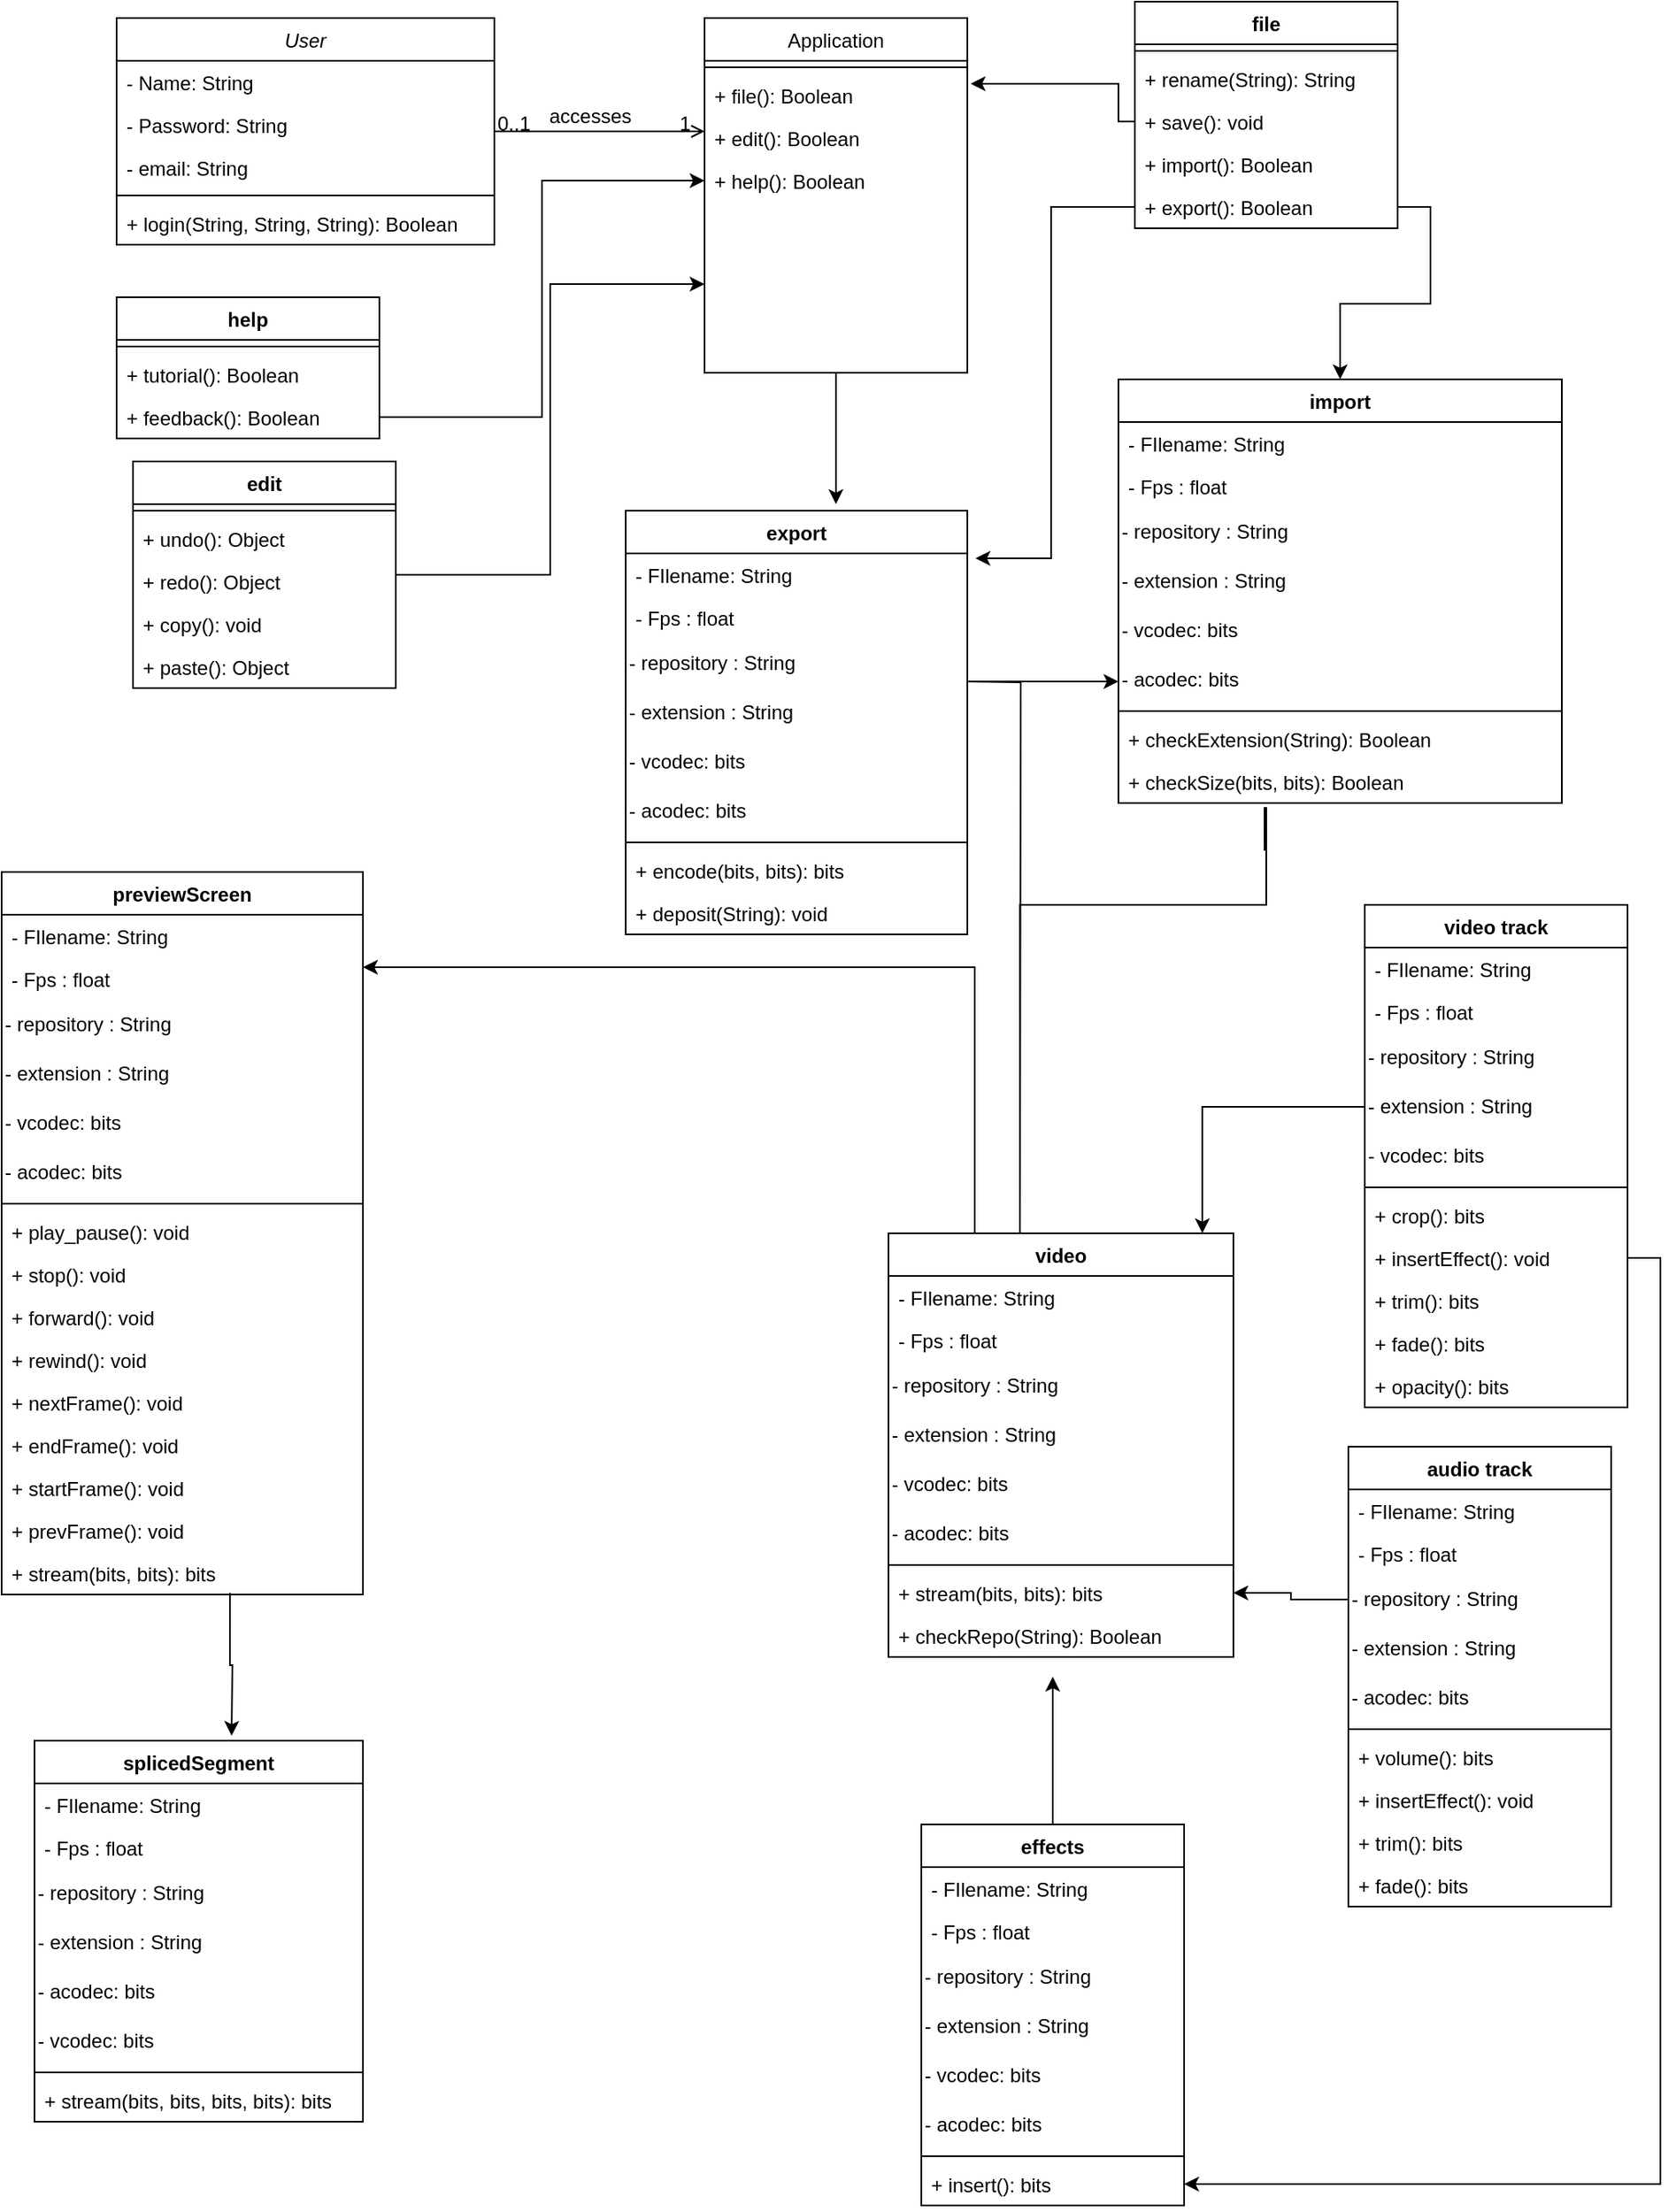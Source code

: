 <mxfile version="20.6.0" type="device"><diagram id="C5RBs43oDa-KdzZeNtuy" name="Page-1"><mxGraphModel dx="1622" dy="756" grid="1" gridSize="10" guides="1" tooltips="1" connect="1" arrows="1" fold="1" page="1" pageScale="1" pageWidth="827" pageHeight="1169" math="0" shadow="0"><root><mxCell id="WIyWlLk6GJQsqaUBKTNV-0"/><mxCell id="WIyWlLk6GJQsqaUBKTNV-1" parent="WIyWlLk6GJQsqaUBKTNV-0"/><mxCell id="zkfFHV4jXpPFQw0GAbJ--0" value="User" style="swimlane;fontStyle=2;align=center;verticalAlign=top;childLayout=stackLayout;horizontal=1;startSize=26;horizontalStack=0;resizeParent=1;resizeLast=0;collapsible=1;marginBottom=0;rounded=0;shadow=0;strokeWidth=1;" parent="WIyWlLk6GJQsqaUBKTNV-1" vertex="1"><mxGeometry x="150" y="120" width="230" height="138" as="geometry"><mxRectangle x="230" y="140" width="160" height="26" as="alternateBounds"/></mxGeometry></mxCell><mxCell id="zkfFHV4jXpPFQw0GAbJ--1" value="- Name: String" style="text;align=left;verticalAlign=top;spacingLeft=4;spacingRight=4;overflow=hidden;rotatable=0;points=[[0,0.5],[1,0.5]];portConstraint=eastwest;" parent="zkfFHV4jXpPFQw0GAbJ--0" vertex="1"><mxGeometry y="26" width="230" height="26" as="geometry"/></mxCell><mxCell id="zkfFHV4jXpPFQw0GAbJ--2" value="- Password: String" style="text;align=left;verticalAlign=top;spacingLeft=4;spacingRight=4;overflow=hidden;rotatable=0;points=[[0,0.5],[1,0.5]];portConstraint=eastwest;rounded=0;shadow=0;html=0;" parent="zkfFHV4jXpPFQw0GAbJ--0" vertex="1"><mxGeometry y="52" width="230" height="26" as="geometry"/></mxCell><mxCell id="zkfFHV4jXpPFQw0GAbJ--3" value="- email: String" style="text;align=left;verticalAlign=top;spacingLeft=4;spacingRight=4;overflow=hidden;rotatable=0;points=[[0,0.5],[1,0.5]];portConstraint=eastwest;rounded=0;shadow=0;html=0;" parent="zkfFHV4jXpPFQw0GAbJ--0" vertex="1"><mxGeometry y="78" width="230" height="26" as="geometry"/></mxCell><mxCell id="zkfFHV4jXpPFQw0GAbJ--4" value="" style="line;html=1;strokeWidth=1;align=left;verticalAlign=middle;spacingTop=-1;spacingLeft=3;spacingRight=3;rotatable=0;labelPosition=right;points=[];portConstraint=eastwest;" parent="zkfFHV4jXpPFQw0GAbJ--0" vertex="1"><mxGeometry y="104" width="230" height="8" as="geometry"/></mxCell><mxCell id="zkfFHV4jXpPFQw0GAbJ--5" value="+ login(String, String, String): Boolean" style="text;align=left;verticalAlign=top;spacingLeft=4;spacingRight=4;overflow=hidden;rotatable=0;points=[[0,0.5],[1,0.5]];portConstraint=eastwest;" parent="zkfFHV4jXpPFQw0GAbJ--0" vertex="1"><mxGeometry y="112" width="230" height="26" as="geometry"/></mxCell><mxCell id="YEKERWOVdAEoj3InYXh1-7" value="" style="edgeStyle=orthogonalEdgeStyle;rounded=0;orthogonalLoop=1;jettySize=auto;html=1;" parent="WIyWlLk6GJQsqaUBKTNV-1" source="zkfFHV4jXpPFQw0GAbJ--17" edge="1"><mxGeometry relative="1" as="geometry"><mxPoint x="588" y="416" as="targetPoint"/></mxGeometry></mxCell><mxCell id="zkfFHV4jXpPFQw0GAbJ--17" value="Application" style="swimlane;fontStyle=0;align=center;verticalAlign=top;childLayout=stackLayout;horizontal=1;startSize=26;horizontalStack=0;resizeParent=1;resizeLast=0;collapsible=1;marginBottom=0;rounded=0;shadow=0;strokeWidth=1;" parent="WIyWlLk6GJQsqaUBKTNV-1" vertex="1"><mxGeometry x="508" y="120" width="160" height="216" as="geometry"><mxRectangle x="550" y="140" width="160" height="26" as="alternateBounds"/></mxGeometry></mxCell><mxCell id="zkfFHV4jXpPFQw0GAbJ--23" value="" style="line;html=1;strokeWidth=1;align=left;verticalAlign=middle;spacingTop=-1;spacingLeft=3;spacingRight=3;rotatable=0;labelPosition=right;points=[];portConstraint=eastwest;" parent="zkfFHV4jXpPFQw0GAbJ--17" vertex="1"><mxGeometry y="26" width="160" height="8" as="geometry"/></mxCell><mxCell id="zkfFHV4jXpPFQw0GAbJ--25" value="+ file(): Boolean" style="text;align=left;verticalAlign=top;spacingLeft=4;spacingRight=4;overflow=hidden;rotatable=0;points=[[0,0.5],[1,0.5]];portConstraint=eastwest;" parent="zkfFHV4jXpPFQw0GAbJ--17" vertex="1"><mxGeometry y="34" width="160" height="26" as="geometry"/></mxCell><mxCell id="_SfMltmtEZqsHtzYILMW-130" value="+ edit(): Boolean" style="text;align=left;verticalAlign=top;spacingLeft=4;spacingRight=4;overflow=hidden;rotatable=0;points=[[0,0.5],[1,0.5]];portConstraint=eastwest;" parent="zkfFHV4jXpPFQw0GAbJ--17" vertex="1"><mxGeometry y="60" width="160" height="26" as="geometry"/></mxCell><mxCell id="_SfMltmtEZqsHtzYILMW-134" value="+ help(): Boolean" style="text;align=left;verticalAlign=top;spacingLeft=4;spacingRight=4;overflow=hidden;rotatable=0;points=[[0,0.5],[1,0.5]];portConstraint=eastwest;" parent="zkfFHV4jXpPFQw0GAbJ--17" vertex="1"><mxGeometry y="86" width="160" height="26" as="geometry"/></mxCell><mxCell id="zkfFHV4jXpPFQw0GAbJ--26" value="" style="endArrow=open;shadow=0;strokeWidth=1;rounded=0;endFill=1;edgeStyle=elbowEdgeStyle;elbow=vertical;" parent="WIyWlLk6GJQsqaUBKTNV-1" source="zkfFHV4jXpPFQw0GAbJ--0" target="zkfFHV4jXpPFQw0GAbJ--17" edge="1"><mxGeometry x="0.5" y="41" relative="1" as="geometry"><mxPoint x="380" y="192" as="sourcePoint"/><mxPoint x="540" y="192" as="targetPoint"/><mxPoint x="-40" y="32" as="offset"/></mxGeometry></mxCell><mxCell id="zkfFHV4jXpPFQw0GAbJ--27" value="0..1" style="resizable=0;align=left;verticalAlign=bottom;labelBackgroundColor=none;fontSize=12;" parent="zkfFHV4jXpPFQw0GAbJ--26" connectable="0" vertex="1"><mxGeometry x="-1" relative="1" as="geometry"><mxPoint y="4" as="offset"/></mxGeometry></mxCell><mxCell id="zkfFHV4jXpPFQw0GAbJ--28" value="1" style="resizable=0;align=right;verticalAlign=bottom;labelBackgroundColor=none;fontSize=12;" parent="zkfFHV4jXpPFQw0GAbJ--26" connectable="0" vertex="1"><mxGeometry x="1" relative="1" as="geometry"><mxPoint x="-7" y="4" as="offset"/></mxGeometry></mxCell><mxCell id="zkfFHV4jXpPFQw0GAbJ--29" value="accesses" style="text;html=1;resizable=0;points=[];;align=center;verticalAlign=middle;labelBackgroundColor=none;rounded=0;shadow=0;strokeWidth=1;fontSize=12;" parent="zkfFHV4jXpPFQw0GAbJ--26" vertex="1" connectable="0"><mxGeometry x="0.5" y="49" relative="1" as="geometry"><mxPoint x="-38" y="40" as="offset"/></mxGeometry></mxCell><mxCell id="j40MmpSrwwxNegS-CnB--15" value="" style="edgeStyle=orthogonalEdgeStyle;rounded=0;orthogonalLoop=1;jettySize=auto;html=1;" parent="WIyWlLk6GJQsqaUBKTNV-1" edge="1"><mxGeometry relative="1" as="geometry"><mxPoint x="668" y="524" as="sourcePoint"/><mxPoint x="760" y="524" as="targetPoint"/></mxGeometry></mxCell><mxCell id="j40MmpSrwwxNegS-CnB--23" value="" style="edgeStyle=orthogonalEdgeStyle;rounded=0;orthogonalLoop=1;jettySize=auto;html=1;" parent="WIyWlLk6GJQsqaUBKTNV-1" edge="1"><mxGeometry relative="1" as="geometry"><mxPoint x="668" y="524" as="sourcePoint"/><mxPoint x="700" y="870" as="targetPoint"/></mxGeometry></mxCell><mxCell id="j40MmpSrwwxNegS-CnB--25" style="edgeStyle=orthogonalEdgeStyle;rounded=0;orthogonalLoop=1;jettySize=auto;html=1;exitX=0.556;exitY=0.962;exitDx=0;exitDy=0;exitPerimeter=0;" parent="WIyWlLk6GJQsqaUBKTNV-1" edge="1"><mxGeometry relative="1" as="geometry"><mxPoint x="848.96" y="627.012" as="sourcePoint"/><mxPoint x="700" y="870" as="targetPoint"/><Array as="points"><mxPoint x="850" y="601"/><mxPoint x="850" y="660"/><mxPoint x="700" y="660"/></Array></mxGeometry></mxCell><mxCell id="j40MmpSrwwxNegS-CnB--49" value="" style="edgeStyle=orthogonalEdgeStyle;rounded=0;orthogonalLoop=1;jettySize=auto;html=1;exitX=0.632;exitY=0.962;exitDx=0;exitDy=0;exitPerimeter=0;" parent="WIyWlLk6GJQsqaUBKTNV-1" source="_SfMltmtEZqsHtzYILMW-100" edge="1"><mxGeometry relative="1" as="geometry"><mxPoint x="220" y="1086" as="sourcePoint"/><mxPoint x="220" y="1166" as="targetPoint"/></mxGeometry></mxCell><mxCell id="_SfMltmtEZqsHtzYILMW-17" value="previewScreen" style="swimlane;fontStyle=1;align=center;verticalAlign=top;childLayout=stackLayout;horizontal=1;startSize=26;horizontalStack=0;resizeParent=1;resizeParentMax=0;resizeLast=0;collapsible=1;marginBottom=0;" parent="WIyWlLk6GJQsqaUBKTNV-1" vertex="1"><mxGeometry x="80" y="640" width="220" height="440" as="geometry"/></mxCell><mxCell id="_SfMltmtEZqsHtzYILMW-31" value="- FIlename: String" style="text;strokeColor=none;fillColor=none;align=left;verticalAlign=top;spacingLeft=4;spacingRight=4;overflow=hidden;rotatable=0;points=[[0,0.5],[1,0.5]];portConstraint=eastwest;" parent="_SfMltmtEZqsHtzYILMW-17" vertex="1"><mxGeometry y="26" width="220" height="26" as="geometry"/></mxCell><mxCell id="_SfMltmtEZqsHtzYILMW-32" value="- Fps : float" style="text;align=left;verticalAlign=top;spacingLeft=4;spacingRight=4;overflow=hidden;rotatable=0;points=[[0,0.5],[1,0.5]];portConstraint=eastwest;rounded=0;shadow=0;html=0;" parent="_SfMltmtEZqsHtzYILMW-17" vertex="1"><mxGeometry y="52" width="220" height="26" as="geometry"/></mxCell><mxCell id="_SfMltmtEZqsHtzYILMW-33" value="- repository : String" style="text;html=1;align=left;verticalAlign=middle;resizable=0;points=[];autosize=1;strokeColor=none;fillColor=none;" parent="_SfMltmtEZqsHtzYILMW-17" vertex="1"><mxGeometry y="78" width="220" height="30" as="geometry"/></mxCell><mxCell id="_SfMltmtEZqsHtzYILMW-34" value="- extension : String" style="text;html=1;align=left;verticalAlign=middle;resizable=0;points=[];autosize=1;strokeColor=none;fillColor=none;" parent="_SfMltmtEZqsHtzYILMW-17" vertex="1"><mxGeometry y="108" width="220" height="30" as="geometry"/></mxCell><mxCell id="_SfMltmtEZqsHtzYILMW-35" value="&lt;div style=&quot;&quot;&gt;&lt;span style=&quot;background-color: initial;&quot;&gt;- vcodec: bits&lt;/span&gt;&lt;/div&gt;" style="text;html=1;align=left;verticalAlign=middle;resizable=0;points=[];autosize=1;strokeColor=none;fillColor=none;" parent="_SfMltmtEZqsHtzYILMW-17" vertex="1"><mxGeometry y="138" width="220" height="30" as="geometry"/></mxCell><mxCell id="_SfMltmtEZqsHtzYILMW-36" value="- acodec: bits" style="text;html=1;align=left;verticalAlign=middle;resizable=0;points=[];autosize=1;strokeColor=none;fillColor=none;" parent="_SfMltmtEZqsHtzYILMW-17" vertex="1"><mxGeometry y="168" width="220" height="30" as="geometry"/></mxCell><mxCell id="_SfMltmtEZqsHtzYILMW-19" value="" style="line;strokeWidth=1;fillColor=none;align=left;verticalAlign=middle;spacingTop=-1;spacingLeft=3;spacingRight=3;rotatable=0;labelPosition=right;points=[];portConstraint=eastwest;strokeColor=inherit;" parent="_SfMltmtEZqsHtzYILMW-17" vertex="1"><mxGeometry y="198" width="220" height="8" as="geometry"/></mxCell><mxCell id="_SfMltmtEZqsHtzYILMW-37" value="+ play_pause(): void" style="text;strokeColor=none;fillColor=none;align=left;verticalAlign=top;spacingLeft=4;spacingRight=4;overflow=hidden;rotatable=0;points=[[0,0.5],[1,0.5]];portConstraint=eastwest;" parent="_SfMltmtEZqsHtzYILMW-17" vertex="1"><mxGeometry y="206" width="220" height="26" as="geometry"/></mxCell><mxCell id="_SfMltmtEZqsHtzYILMW-38" value="+ stop(): void" style="text;strokeColor=none;fillColor=none;align=left;verticalAlign=top;spacingLeft=4;spacingRight=4;overflow=hidden;rotatable=0;points=[[0,0.5],[1,0.5]];portConstraint=eastwest;" parent="_SfMltmtEZqsHtzYILMW-17" vertex="1"><mxGeometry y="232" width="220" height="26" as="geometry"/></mxCell><mxCell id="_SfMltmtEZqsHtzYILMW-39" value="+ forward(): void" style="text;strokeColor=none;fillColor=none;align=left;verticalAlign=top;spacingLeft=4;spacingRight=4;overflow=hidden;rotatable=0;points=[[0,0.5],[1,0.5]];portConstraint=eastwest;" parent="_SfMltmtEZqsHtzYILMW-17" vertex="1"><mxGeometry y="258" width="220" height="26" as="geometry"/></mxCell><mxCell id="_SfMltmtEZqsHtzYILMW-40" value="+ rewind(): void" style="text;strokeColor=none;fillColor=none;align=left;verticalAlign=top;spacingLeft=4;spacingRight=4;overflow=hidden;rotatable=0;points=[[0,0.5],[1,0.5]];portConstraint=eastwest;" parent="_SfMltmtEZqsHtzYILMW-17" vertex="1"><mxGeometry y="284" width="220" height="26" as="geometry"/></mxCell><mxCell id="_SfMltmtEZqsHtzYILMW-55" value="+ nextFrame(): void" style="text;strokeColor=none;fillColor=none;align=left;verticalAlign=top;spacingLeft=4;spacingRight=4;overflow=hidden;rotatable=0;points=[[0,0.5],[1,0.5]];portConstraint=eastwest;" parent="_SfMltmtEZqsHtzYILMW-17" vertex="1"><mxGeometry y="310" width="220" height="26" as="geometry"/></mxCell><mxCell id="_SfMltmtEZqsHtzYILMW-58" value="+ endFrame(): void" style="text;strokeColor=none;fillColor=none;align=left;verticalAlign=top;spacingLeft=4;spacingRight=4;overflow=hidden;rotatable=0;points=[[0,0.5],[1,0.5]];portConstraint=eastwest;" parent="_SfMltmtEZqsHtzYILMW-17" vertex="1"><mxGeometry y="336" width="220" height="26" as="geometry"/></mxCell><mxCell id="_SfMltmtEZqsHtzYILMW-57" value="+ startFrame(): void" style="text;strokeColor=none;fillColor=none;align=left;verticalAlign=top;spacingLeft=4;spacingRight=4;overflow=hidden;rotatable=0;points=[[0,0.5],[1,0.5]];portConstraint=eastwest;" parent="_SfMltmtEZqsHtzYILMW-17" vertex="1"><mxGeometry y="362" width="220" height="26" as="geometry"/></mxCell><mxCell id="_SfMltmtEZqsHtzYILMW-56" value="+ prevFrame(): void" style="text;strokeColor=none;fillColor=none;align=left;verticalAlign=top;spacingLeft=4;spacingRight=4;overflow=hidden;rotatable=0;points=[[0,0.5],[1,0.5]];portConstraint=eastwest;" parent="_SfMltmtEZqsHtzYILMW-17" vertex="1"><mxGeometry y="388" width="220" height="26" as="geometry"/></mxCell><mxCell id="_SfMltmtEZqsHtzYILMW-100" value="+ stream(bits, bits): bits" style="text;strokeColor=none;fillColor=none;align=left;verticalAlign=top;spacingLeft=4;spacingRight=4;overflow=hidden;rotatable=0;points=[[0,0.5],[1,0.5]];portConstraint=eastwest;" parent="_SfMltmtEZqsHtzYILMW-17" vertex="1"><mxGeometry y="414" width="220" height="26" as="geometry"/></mxCell><mxCell id="_SfMltmtEZqsHtzYILMW-108" style="edgeStyle=orthogonalEdgeStyle;rounded=0;orthogonalLoop=1;jettySize=auto;html=1;exitX=0.25;exitY=0;exitDx=0;exitDy=0;entryX=1;entryY=0.231;entryDx=0;entryDy=0;entryPerimeter=0;" parent="WIyWlLk6GJQsqaUBKTNV-1" source="_SfMltmtEZqsHtzYILMW-47" target="_SfMltmtEZqsHtzYILMW-32" edge="1"><mxGeometry relative="1" as="geometry"/></mxCell><mxCell id="_SfMltmtEZqsHtzYILMW-47" value="video" style="swimlane;fontStyle=1;align=center;verticalAlign=top;childLayout=stackLayout;horizontal=1;startSize=26;horizontalStack=0;resizeParent=1;resizeParentMax=0;resizeLast=0;collapsible=1;marginBottom=0;" parent="WIyWlLk6GJQsqaUBKTNV-1" vertex="1"><mxGeometry x="620" y="860" width="210" height="258" as="geometry"/></mxCell><mxCell id="_SfMltmtEZqsHtzYILMW-41" value="- FIlename: String" style="text;strokeColor=none;fillColor=none;align=left;verticalAlign=top;spacingLeft=4;spacingRight=4;overflow=hidden;rotatable=0;points=[[0,0.5],[1,0.5]];portConstraint=eastwest;" parent="_SfMltmtEZqsHtzYILMW-47" vertex="1"><mxGeometry y="26" width="210" height="26" as="geometry"/></mxCell><mxCell id="_SfMltmtEZqsHtzYILMW-42" value="- Fps : float" style="text;align=left;verticalAlign=top;spacingLeft=4;spacingRight=4;overflow=hidden;rotatable=0;points=[[0,0.5],[1,0.5]];portConstraint=eastwest;rounded=0;shadow=0;html=0;" parent="_SfMltmtEZqsHtzYILMW-47" vertex="1"><mxGeometry y="52" width="210" height="26" as="geometry"/></mxCell><mxCell id="_SfMltmtEZqsHtzYILMW-43" value="- repository : String" style="text;html=1;align=left;verticalAlign=middle;resizable=0;points=[];autosize=1;strokeColor=none;fillColor=none;" parent="_SfMltmtEZqsHtzYILMW-47" vertex="1"><mxGeometry y="78" width="210" height="30" as="geometry"/></mxCell><mxCell id="_SfMltmtEZqsHtzYILMW-44" value="- extension : String" style="text;html=1;align=left;verticalAlign=middle;resizable=0;points=[];autosize=1;strokeColor=none;fillColor=none;" parent="_SfMltmtEZqsHtzYILMW-47" vertex="1"><mxGeometry y="108" width="210" height="30" as="geometry"/></mxCell><mxCell id="_SfMltmtEZqsHtzYILMW-45" value="&lt;div style=&quot;&quot;&gt;&lt;span style=&quot;background-color: initial;&quot;&gt;- vcodec: bits&lt;/span&gt;&lt;/div&gt;" style="text;html=1;align=left;verticalAlign=middle;resizable=0;points=[];autosize=1;strokeColor=none;fillColor=none;" parent="_SfMltmtEZqsHtzYILMW-47" vertex="1"><mxGeometry y="138" width="210" height="30" as="geometry"/></mxCell><mxCell id="_SfMltmtEZqsHtzYILMW-46" value="- acodec: bits" style="text;html=1;align=left;verticalAlign=middle;resizable=0;points=[];autosize=1;strokeColor=none;fillColor=none;" parent="_SfMltmtEZqsHtzYILMW-47" vertex="1"><mxGeometry y="168" width="210" height="30" as="geometry"/></mxCell><mxCell id="_SfMltmtEZqsHtzYILMW-49" value="" style="line;strokeWidth=1;fillColor=none;align=left;verticalAlign=middle;spacingTop=-1;spacingLeft=3;spacingRight=3;rotatable=0;labelPosition=right;points=[];portConstraint=eastwest;strokeColor=inherit;" parent="_SfMltmtEZqsHtzYILMW-47" vertex="1"><mxGeometry y="198" width="210" height="8" as="geometry"/></mxCell><mxCell id="_SfMltmtEZqsHtzYILMW-50" value="+ stream(bits, bits): bits" style="text;strokeColor=none;fillColor=none;align=left;verticalAlign=top;spacingLeft=4;spacingRight=4;overflow=hidden;rotatable=0;points=[[0,0.5],[1,0.5]];portConstraint=eastwest;" parent="_SfMltmtEZqsHtzYILMW-47" vertex="1"><mxGeometry y="206" width="210" height="26" as="geometry"/></mxCell><mxCell id="_SfMltmtEZqsHtzYILMW-110" value="+ checkRepo(String): Boolean" style="text;strokeColor=none;fillColor=none;align=left;verticalAlign=top;spacingLeft=4;spacingRight=4;overflow=hidden;rotatable=0;points=[[0,0.5],[1,0.5]];portConstraint=eastwest;" parent="_SfMltmtEZqsHtzYILMW-47" vertex="1"><mxGeometry y="232" width="210" height="26" as="geometry"/></mxCell><mxCell id="_SfMltmtEZqsHtzYILMW-65" value="effects" style="swimlane;fontStyle=1;align=center;verticalAlign=top;childLayout=stackLayout;horizontal=1;startSize=26;horizontalStack=0;resizeParent=1;resizeParentMax=0;resizeLast=0;collapsible=1;marginBottom=0;" parent="WIyWlLk6GJQsqaUBKTNV-1" vertex="1"><mxGeometry x="640" y="1220" width="160" height="232" as="geometry"/></mxCell><mxCell id="_SfMltmtEZqsHtzYILMW-59" value="- FIlename: String" style="text;strokeColor=none;fillColor=none;align=left;verticalAlign=top;spacingLeft=4;spacingRight=4;overflow=hidden;rotatable=0;points=[[0,0.5],[1,0.5]];portConstraint=eastwest;" parent="_SfMltmtEZqsHtzYILMW-65" vertex="1"><mxGeometry y="26" width="160" height="26" as="geometry"/></mxCell><mxCell id="_SfMltmtEZqsHtzYILMW-60" value="- Fps : float" style="text;align=left;verticalAlign=top;spacingLeft=4;spacingRight=4;overflow=hidden;rotatable=0;points=[[0,0.5],[1,0.5]];portConstraint=eastwest;rounded=0;shadow=0;html=0;" parent="_SfMltmtEZqsHtzYILMW-65" vertex="1"><mxGeometry y="52" width="160" height="26" as="geometry"/></mxCell><mxCell id="_SfMltmtEZqsHtzYILMW-61" value="- repository : String" style="text;html=1;align=left;verticalAlign=middle;resizable=0;points=[];autosize=1;strokeColor=none;fillColor=none;" parent="_SfMltmtEZqsHtzYILMW-65" vertex="1"><mxGeometry y="78" width="160" height="30" as="geometry"/></mxCell><mxCell id="_SfMltmtEZqsHtzYILMW-62" value="- extension : String" style="text;html=1;align=left;verticalAlign=middle;resizable=0;points=[];autosize=1;strokeColor=none;fillColor=none;" parent="_SfMltmtEZqsHtzYILMW-65" vertex="1"><mxGeometry y="108" width="160" height="30" as="geometry"/></mxCell><mxCell id="_SfMltmtEZqsHtzYILMW-63" value="&lt;div style=&quot;&quot;&gt;&lt;span style=&quot;background-color: initial;&quot;&gt;- vcodec: bits&lt;/span&gt;&lt;/div&gt;" style="text;html=1;align=left;verticalAlign=middle;resizable=0;points=[];autosize=1;strokeColor=none;fillColor=none;" parent="_SfMltmtEZqsHtzYILMW-65" vertex="1"><mxGeometry y="138" width="160" height="30" as="geometry"/></mxCell><mxCell id="_SfMltmtEZqsHtzYILMW-64" value="- acodec: bits" style="text;html=1;align=left;verticalAlign=middle;resizable=0;points=[];autosize=1;strokeColor=none;fillColor=none;" parent="_SfMltmtEZqsHtzYILMW-65" vertex="1"><mxGeometry y="168" width="160" height="30" as="geometry"/></mxCell><mxCell id="_SfMltmtEZqsHtzYILMW-67" value="" style="line;strokeWidth=1;fillColor=none;align=left;verticalAlign=middle;spacingTop=-1;spacingLeft=3;spacingRight=3;rotatable=0;labelPosition=right;points=[];portConstraint=eastwest;strokeColor=inherit;" parent="_SfMltmtEZqsHtzYILMW-65" vertex="1"><mxGeometry y="198" width="160" height="8" as="geometry"/></mxCell><mxCell id="_SfMltmtEZqsHtzYILMW-68" value="+ insert(): bits" style="text;strokeColor=none;fillColor=none;align=left;verticalAlign=top;spacingLeft=4;spacingRight=4;overflow=hidden;rotatable=0;points=[[0,0.5],[1,0.5]];portConstraint=eastwest;" parent="_SfMltmtEZqsHtzYILMW-65" vertex="1"><mxGeometry y="206" width="160" height="26" as="geometry"/></mxCell><mxCell id="_SfMltmtEZqsHtzYILMW-75" value="splicedSegment" style="swimlane;fontStyle=1;align=center;verticalAlign=top;childLayout=stackLayout;horizontal=1;startSize=26;horizontalStack=0;resizeParent=1;resizeParentMax=0;resizeLast=0;collapsible=1;marginBottom=0;" parent="WIyWlLk6GJQsqaUBKTNV-1" vertex="1"><mxGeometry x="100" y="1169" width="200" height="232" as="geometry"/></mxCell><mxCell id="_SfMltmtEZqsHtzYILMW-69" value="- FIlename: String" style="text;strokeColor=none;fillColor=none;align=left;verticalAlign=top;spacingLeft=4;spacingRight=4;overflow=hidden;rotatable=0;points=[[0,0.5],[1,0.5]];portConstraint=eastwest;" parent="_SfMltmtEZqsHtzYILMW-75" vertex="1"><mxGeometry y="26" width="200" height="26" as="geometry"/></mxCell><mxCell id="_SfMltmtEZqsHtzYILMW-70" value="- Fps : float" style="text;align=left;verticalAlign=top;spacingLeft=4;spacingRight=4;overflow=hidden;rotatable=0;points=[[0,0.5],[1,0.5]];portConstraint=eastwest;rounded=0;shadow=0;html=0;" parent="_SfMltmtEZqsHtzYILMW-75" vertex="1"><mxGeometry y="52" width="200" height="26" as="geometry"/></mxCell><mxCell id="_SfMltmtEZqsHtzYILMW-71" value="- repository : String" style="text;html=1;align=left;verticalAlign=middle;resizable=0;points=[];autosize=1;strokeColor=none;fillColor=none;" parent="_SfMltmtEZqsHtzYILMW-75" vertex="1"><mxGeometry y="78" width="200" height="30" as="geometry"/></mxCell><mxCell id="_SfMltmtEZqsHtzYILMW-72" value="- extension : String" style="text;html=1;align=left;verticalAlign=middle;resizable=0;points=[];autosize=1;strokeColor=none;fillColor=none;" parent="_SfMltmtEZqsHtzYILMW-75" vertex="1"><mxGeometry y="108" width="200" height="30" as="geometry"/></mxCell><mxCell id="_SfMltmtEZqsHtzYILMW-74" value="- acodec: bits" style="text;html=1;align=left;verticalAlign=middle;resizable=0;points=[];autosize=1;strokeColor=none;fillColor=none;" parent="_SfMltmtEZqsHtzYILMW-75" vertex="1"><mxGeometry y="138" width="200" height="30" as="geometry"/></mxCell><mxCell id="_SfMltmtEZqsHtzYILMW-73" value="&lt;div style=&quot;&quot;&gt;&lt;span style=&quot;background-color: initial;&quot;&gt;- vcodec: bits&lt;/span&gt;&lt;/div&gt;" style="text;html=1;align=left;verticalAlign=middle;resizable=0;points=[];autosize=1;strokeColor=none;fillColor=none;" parent="_SfMltmtEZqsHtzYILMW-75" vertex="1"><mxGeometry y="168" width="200" height="30" as="geometry"/></mxCell><mxCell id="_SfMltmtEZqsHtzYILMW-77" value="" style="line;strokeWidth=1;fillColor=none;align=left;verticalAlign=middle;spacingTop=-1;spacingLeft=3;spacingRight=3;rotatable=0;labelPosition=right;points=[];portConstraint=eastwest;strokeColor=inherit;" parent="_SfMltmtEZqsHtzYILMW-75" vertex="1"><mxGeometry y="198" width="200" height="8" as="geometry"/></mxCell><mxCell id="_SfMltmtEZqsHtzYILMW-112" value="+ stream(bits, bits, bits, bits): bits" style="text;strokeColor=none;fillColor=none;align=left;verticalAlign=top;spacingLeft=4;spacingRight=4;overflow=hidden;rotatable=0;points=[[0,0.5],[1,0.5]];portConstraint=eastwest;" parent="_SfMltmtEZqsHtzYILMW-75" vertex="1"><mxGeometry y="206" width="200" height="26" as="geometry"/></mxCell><mxCell id="_SfMltmtEZqsHtzYILMW-85" value="import" style="swimlane;fontStyle=1;align=center;verticalAlign=top;childLayout=stackLayout;horizontal=1;startSize=26;horizontalStack=0;resizeParent=1;resizeParentMax=0;resizeLast=0;collapsible=1;marginBottom=0;" parent="WIyWlLk6GJQsqaUBKTNV-1" vertex="1"><mxGeometry x="760" y="340" width="270" height="258" as="geometry"/></mxCell><mxCell id="_SfMltmtEZqsHtzYILMW-79" value="- FIlename: String" style="text;strokeColor=none;fillColor=none;align=left;verticalAlign=top;spacingLeft=4;spacingRight=4;overflow=hidden;rotatable=0;points=[[0,0.5],[1,0.5]];portConstraint=eastwest;" parent="_SfMltmtEZqsHtzYILMW-85" vertex="1"><mxGeometry y="26" width="270" height="26" as="geometry"/></mxCell><mxCell id="_SfMltmtEZqsHtzYILMW-80" value="- Fps : float" style="text;align=left;verticalAlign=top;spacingLeft=4;spacingRight=4;overflow=hidden;rotatable=0;points=[[0,0.5],[1,0.5]];portConstraint=eastwest;rounded=0;shadow=0;html=0;" parent="_SfMltmtEZqsHtzYILMW-85" vertex="1"><mxGeometry y="52" width="270" height="26" as="geometry"/></mxCell><mxCell id="_SfMltmtEZqsHtzYILMW-81" value="- repository : String" style="text;html=1;align=left;verticalAlign=middle;resizable=0;points=[];autosize=1;strokeColor=none;fillColor=none;" parent="_SfMltmtEZqsHtzYILMW-85" vertex="1"><mxGeometry y="78" width="270" height="30" as="geometry"/></mxCell><mxCell id="_SfMltmtEZqsHtzYILMW-82" value="- extension : String" style="text;html=1;align=left;verticalAlign=middle;resizable=0;points=[];autosize=1;strokeColor=none;fillColor=none;" parent="_SfMltmtEZqsHtzYILMW-85" vertex="1"><mxGeometry y="108" width="270" height="30" as="geometry"/></mxCell><mxCell id="_SfMltmtEZqsHtzYILMW-83" value="&lt;div style=&quot;&quot;&gt;&lt;span style=&quot;background-color: initial;&quot;&gt;- vcodec: bits&lt;/span&gt;&lt;/div&gt;" style="text;html=1;align=left;verticalAlign=middle;resizable=0;points=[];autosize=1;strokeColor=none;fillColor=none;" parent="_SfMltmtEZqsHtzYILMW-85" vertex="1"><mxGeometry y="138" width="270" height="30" as="geometry"/></mxCell><mxCell id="_SfMltmtEZqsHtzYILMW-84" value="- acodec: bits" style="text;html=1;align=left;verticalAlign=middle;resizable=0;points=[];autosize=1;strokeColor=none;fillColor=none;" parent="_SfMltmtEZqsHtzYILMW-85" vertex="1"><mxGeometry y="168" width="270" height="30" as="geometry"/></mxCell><mxCell id="_SfMltmtEZqsHtzYILMW-87" value="" style="line;strokeWidth=1;fillColor=none;align=left;verticalAlign=middle;spacingTop=-1;spacingLeft=3;spacingRight=3;rotatable=0;labelPosition=right;points=[];portConstraint=eastwest;strokeColor=inherit;" parent="_SfMltmtEZqsHtzYILMW-85" vertex="1"><mxGeometry y="198" width="270" height="8" as="geometry"/></mxCell><mxCell id="_SfMltmtEZqsHtzYILMW-104" value="+ checkExtension(String): Boolean" style="text;strokeColor=none;fillColor=none;align=left;verticalAlign=top;spacingLeft=4;spacingRight=4;overflow=hidden;rotatable=0;points=[[0,0.5],[1,0.5]];portConstraint=eastwest;" parent="_SfMltmtEZqsHtzYILMW-85" vertex="1"><mxGeometry y="206" width="270" height="26" as="geometry"/></mxCell><mxCell id="_SfMltmtEZqsHtzYILMW-105" value="+ checkSize(bits, bits): Boolean" style="text;strokeColor=none;fillColor=none;align=left;verticalAlign=top;spacingLeft=4;spacingRight=4;overflow=hidden;rotatable=0;points=[[0,0.5],[1,0.5]];portConstraint=eastwest;" parent="_SfMltmtEZqsHtzYILMW-85" vertex="1"><mxGeometry y="232" width="270" height="26" as="geometry"/></mxCell><mxCell id="_SfMltmtEZqsHtzYILMW-90" value="export" style="swimlane;fontStyle=1;align=center;verticalAlign=top;childLayout=stackLayout;horizontal=1;startSize=26;horizontalStack=0;resizeParent=1;resizeParentMax=0;resizeLast=0;collapsible=1;marginBottom=0;" parent="WIyWlLk6GJQsqaUBKTNV-1" vertex="1"><mxGeometry x="460" y="420" width="208" height="258" as="geometry"/></mxCell><mxCell id="_SfMltmtEZqsHtzYILMW-91" value="- FIlename: String" style="text;strokeColor=none;fillColor=none;align=left;verticalAlign=top;spacingLeft=4;spacingRight=4;overflow=hidden;rotatable=0;points=[[0,0.5],[1,0.5]];portConstraint=eastwest;" parent="_SfMltmtEZqsHtzYILMW-90" vertex="1"><mxGeometry y="26" width="208" height="26" as="geometry"/></mxCell><mxCell id="_SfMltmtEZqsHtzYILMW-92" value="- Fps : float" style="text;align=left;verticalAlign=top;spacingLeft=4;spacingRight=4;overflow=hidden;rotatable=0;points=[[0,0.5],[1,0.5]];portConstraint=eastwest;rounded=0;shadow=0;html=0;" parent="_SfMltmtEZqsHtzYILMW-90" vertex="1"><mxGeometry y="52" width="208" height="26" as="geometry"/></mxCell><mxCell id="_SfMltmtEZqsHtzYILMW-93" value="- repository : String" style="text;html=1;align=left;verticalAlign=middle;resizable=0;points=[];autosize=1;strokeColor=none;fillColor=none;" parent="_SfMltmtEZqsHtzYILMW-90" vertex="1"><mxGeometry y="78" width="208" height="30" as="geometry"/></mxCell><mxCell id="_SfMltmtEZqsHtzYILMW-94" value="- extension : String" style="text;html=1;align=left;verticalAlign=middle;resizable=0;points=[];autosize=1;strokeColor=none;fillColor=none;" parent="_SfMltmtEZqsHtzYILMW-90" vertex="1"><mxGeometry y="108" width="208" height="30" as="geometry"/></mxCell><mxCell id="_SfMltmtEZqsHtzYILMW-95" value="&lt;div style=&quot;&quot;&gt;&lt;span style=&quot;background-color: initial;&quot;&gt;- vcodec: bits&lt;/span&gt;&lt;/div&gt;" style="text;html=1;align=left;verticalAlign=middle;resizable=0;points=[];autosize=1;strokeColor=none;fillColor=none;" parent="_SfMltmtEZqsHtzYILMW-90" vertex="1"><mxGeometry y="138" width="208" height="30" as="geometry"/></mxCell><mxCell id="_SfMltmtEZqsHtzYILMW-96" value="- acodec: bits" style="text;html=1;align=left;verticalAlign=middle;resizable=0;points=[];autosize=1;strokeColor=none;fillColor=none;" parent="_SfMltmtEZqsHtzYILMW-90" vertex="1"><mxGeometry y="168" width="208" height="30" as="geometry"/></mxCell><mxCell id="_SfMltmtEZqsHtzYILMW-97" value="" style="line;strokeWidth=1;fillColor=none;align=left;verticalAlign=middle;spacingTop=-1;spacingLeft=3;spacingRight=3;rotatable=0;labelPosition=right;points=[];portConstraint=eastwest;strokeColor=inherit;" parent="_SfMltmtEZqsHtzYILMW-90" vertex="1"><mxGeometry y="198" width="208" height="8" as="geometry"/></mxCell><mxCell id="_SfMltmtEZqsHtzYILMW-102" value="+ encode(bits, bits): bits" style="text;strokeColor=none;fillColor=none;align=left;verticalAlign=top;spacingLeft=4;spacingRight=4;overflow=hidden;rotatable=0;points=[[0,0.5],[1,0.5]];portConstraint=eastwest;" parent="_SfMltmtEZqsHtzYILMW-90" vertex="1"><mxGeometry y="206" width="208" height="26" as="geometry"/></mxCell><mxCell id="_SfMltmtEZqsHtzYILMW-109" value="+ deposit(String): void" style="text;strokeColor=none;fillColor=none;align=left;verticalAlign=top;spacingLeft=4;spacingRight=4;overflow=hidden;rotatable=0;points=[[0,0.5],[1,0.5]];portConstraint=eastwest;" parent="_SfMltmtEZqsHtzYILMW-90" vertex="1"><mxGeometry y="232" width="208" height="26" as="geometry"/></mxCell><mxCell id="_SfMltmtEZqsHtzYILMW-107" style="edgeStyle=orthogonalEdgeStyle;rounded=0;orthogonalLoop=1;jettySize=auto;html=1;" parent="WIyWlLk6GJQsqaUBKTNV-1" edge="1"><mxGeometry relative="1" as="geometry"><mxPoint x="720" y="1130" as="targetPoint"/><mxPoint x="720" y="1220" as="sourcePoint"/></mxGeometry></mxCell><mxCell id="_SfMltmtEZqsHtzYILMW-114" value="file" style="swimlane;fontStyle=1;align=center;verticalAlign=top;childLayout=stackLayout;horizontal=1;startSize=26;horizontalStack=0;resizeParent=1;resizeParentMax=0;resizeLast=0;collapsible=1;marginBottom=0;" parent="WIyWlLk6GJQsqaUBKTNV-1" vertex="1"><mxGeometry x="770" y="110" width="160" height="138" as="geometry"/></mxCell><mxCell id="_SfMltmtEZqsHtzYILMW-116" value="" style="line;strokeWidth=1;fillColor=none;align=left;verticalAlign=middle;spacingTop=-1;spacingLeft=3;spacingRight=3;rotatable=0;labelPosition=right;points=[];portConstraint=eastwest;strokeColor=inherit;" parent="_SfMltmtEZqsHtzYILMW-114" vertex="1"><mxGeometry y="26" width="160" height="8" as="geometry"/></mxCell><mxCell id="_SfMltmtEZqsHtzYILMW-117" value="+ rename(String): String" style="text;strokeColor=none;fillColor=none;align=left;verticalAlign=top;spacingLeft=4;spacingRight=4;overflow=hidden;rotatable=0;points=[[0,0.5],[1,0.5]];portConstraint=eastwest;" parent="_SfMltmtEZqsHtzYILMW-114" vertex="1"><mxGeometry y="34" width="160" height="26" as="geometry"/></mxCell><mxCell id="_SfMltmtEZqsHtzYILMW-118" value="+ save(): void" style="text;strokeColor=none;fillColor=none;align=left;verticalAlign=top;spacingLeft=4;spacingRight=4;overflow=hidden;rotatable=0;points=[[0,0.5],[1,0.5]];portConstraint=eastwest;" parent="_SfMltmtEZqsHtzYILMW-114" vertex="1"><mxGeometry y="60" width="160" height="26" as="geometry"/></mxCell><mxCell id="_SfMltmtEZqsHtzYILMW-119" value="+ import(): Boolean" style="text;strokeColor=none;fillColor=none;align=left;verticalAlign=top;spacingLeft=4;spacingRight=4;overflow=hidden;rotatable=0;points=[[0,0.5],[1,0.5]];portConstraint=eastwest;" parent="_SfMltmtEZqsHtzYILMW-114" vertex="1"><mxGeometry y="86" width="160" height="26" as="geometry"/></mxCell><mxCell id="_SfMltmtEZqsHtzYILMW-120" value="+ export(): Boolean" style="text;strokeColor=none;fillColor=none;align=left;verticalAlign=top;spacingLeft=4;spacingRight=4;overflow=hidden;rotatable=0;points=[[0,0.5],[1,0.5]];portConstraint=eastwest;" parent="_SfMltmtEZqsHtzYILMW-114" vertex="1"><mxGeometry y="112" width="160" height="26" as="geometry"/></mxCell><mxCell id="_SfMltmtEZqsHtzYILMW-122" style="edgeStyle=orthogonalEdgeStyle;rounded=0;orthogonalLoop=1;jettySize=auto;html=1;" parent="WIyWlLk6GJQsqaUBKTNV-1" source="_SfMltmtEZqsHtzYILMW-118" edge="1"><mxGeometry relative="1" as="geometry"><mxPoint x="670" y="160" as="targetPoint"/><Array as="points"><mxPoint x="760" y="183"/><mxPoint x="760" y="160"/></Array></mxGeometry></mxCell><mxCell id="_SfMltmtEZqsHtzYILMW-123" style="edgeStyle=orthogonalEdgeStyle;rounded=0;orthogonalLoop=1;jettySize=auto;html=1;exitX=0;exitY=0.5;exitDx=0;exitDy=0;entryX=1.024;entryY=0.115;entryDx=0;entryDy=0;entryPerimeter=0;" parent="WIyWlLk6GJQsqaUBKTNV-1" source="_SfMltmtEZqsHtzYILMW-120" target="_SfMltmtEZqsHtzYILMW-91" edge="1"><mxGeometry relative="1" as="geometry"/></mxCell><mxCell id="_SfMltmtEZqsHtzYILMW-124" style="edgeStyle=orthogonalEdgeStyle;rounded=0;orthogonalLoop=1;jettySize=auto;html=1;exitX=1;exitY=0.5;exitDx=0;exitDy=0;" parent="WIyWlLk6GJQsqaUBKTNV-1" source="_SfMltmtEZqsHtzYILMW-120" target="_SfMltmtEZqsHtzYILMW-85" edge="1"><mxGeometry relative="1" as="geometry"/></mxCell><mxCell id="_SfMltmtEZqsHtzYILMW-125" value="help" style="swimlane;fontStyle=1;align=center;verticalAlign=top;childLayout=stackLayout;horizontal=1;startSize=26;horizontalStack=0;resizeParent=1;resizeParentMax=0;resizeLast=0;collapsible=1;marginBottom=0;" parent="WIyWlLk6GJQsqaUBKTNV-1" vertex="1"><mxGeometry x="150" y="290" width="160" height="86" as="geometry"/></mxCell><mxCell id="_SfMltmtEZqsHtzYILMW-127" value="" style="line;strokeWidth=1;fillColor=none;align=left;verticalAlign=middle;spacingTop=-1;spacingLeft=3;spacingRight=3;rotatable=0;labelPosition=right;points=[];portConstraint=eastwest;strokeColor=inherit;" parent="_SfMltmtEZqsHtzYILMW-125" vertex="1"><mxGeometry y="26" width="160" height="8" as="geometry"/></mxCell><mxCell id="_SfMltmtEZqsHtzYILMW-128" value="+ tutorial(): Boolean" style="text;strokeColor=none;fillColor=none;align=left;verticalAlign=top;spacingLeft=4;spacingRight=4;overflow=hidden;rotatable=0;points=[[0,0.5],[1,0.5]];portConstraint=eastwest;" parent="_SfMltmtEZqsHtzYILMW-125" vertex="1"><mxGeometry y="34" width="160" height="26" as="geometry"/></mxCell><mxCell id="_SfMltmtEZqsHtzYILMW-129" value="+ feedback(): Boolean" style="text;strokeColor=none;fillColor=none;align=left;verticalAlign=top;spacingLeft=4;spacingRight=4;overflow=hidden;rotatable=0;points=[[0,0.5],[1,0.5]];portConstraint=eastwest;" parent="_SfMltmtEZqsHtzYILMW-125" vertex="1"><mxGeometry y="60" width="160" height="26" as="geometry"/></mxCell><mxCell id="_SfMltmtEZqsHtzYILMW-136" style="edgeStyle=orthogonalEdgeStyle;rounded=0;orthogonalLoop=1;jettySize=auto;html=1;exitX=1;exitY=0.5;exitDx=0;exitDy=0;entryX=0;entryY=0.5;entryDx=0;entryDy=0;" parent="WIyWlLk6GJQsqaUBKTNV-1" source="_SfMltmtEZqsHtzYILMW-129" target="_SfMltmtEZqsHtzYILMW-134" edge="1"><mxGeometry relative="1" as="geometry"/></mxCell><mxCell id="_SfMltmtEZqsHtzYILMW-145" style="edgeStyle=orthogonalEdgeStyle;rounded=0;orthogonalLoop=1;jettySize=auto;html=1;entryX=0;entryY=0.75;entryDx=0;entryDy=0;" parent="WIyWlLk6GJQsqaUBKTNV-1" source="_SfMltmtEZqsHtzYILMW-137" target="zkfFHV4jXpPFQw0GAbJ--17" edge="1"><mxGeometry relative="1" as="geometry"/></mxCell><mxCell id="_SfMltmtEZqsHtzYILMW-137" value="edit" style="swimlane;fontStyle=1;align=center;verticalAlign=top;childLayout=stackLayout;horizontal=1;startSize=26;horizontalStack=0;resizeParent=1;resizeParentMax=0;resizeLast=0;collapsible=1;marginBottom=0;" parent="WIyWlLk6GJQsqaUBKTNV-1" vertex="1"><mxGeometry x="160" y="390" width="160" height="138" as="geometry"/></mxCell><mxCell id="_SfMltmtEZqsHtzYILMW-139" value="" style="line;strokeWidth=1;fillColor=none;align=left;verticalAlign=middle;spacingTop=-1;spacingLeft=3;spacingRight=3;rotatable=0;labelPosition=right;points=[];portConstraint=eastwest;strokeColor=inherit;" parent="_SfMltmtEZqsHtzYILMW-137" vertex="1"><mxGeometry y="26" width="160" height="8" as="geometry"/></mxCell><mxCell id="_SfMltmtEZqsHtzYILMW-141" value="+ undo(): Object" style="text;align=left;verticalAlign=top;spacingLeft=4;spacingRight=4;overflow=hidden;rotatable=0;points=[[0,0.5],[1,0.5]];portConstraint=eastwest;" parent="_SfMltmtEZqsHtzYILMW-137" vertex="1"><mxGeometry y="34" width="160" height="26" as="geometry"/></mxCell><mxCell id="_SfMltmtEZqsHtzYILMW-142" value="+ redo(): Object" style="text;align=left;verticalAlign=top;spacingLeft=4;spacingRight=4;overflow=hidden;rotatable=0;points=[[0,0.5],[1,0.5]];portConstraint=eastwest;" parent="_SfMltmtEZqsHtzYILMW-137" vertex="1"><mxGeometry y="60" width="160" height="26" as="geometry"/></mxCell><mxCell id="_SfMltmtEZqsHtzYILMW-143" value="+ copy(): void" style="text;align=left;verticalAlign=top;spacingLeft=4;spacingRight=4;overflow=hidden;rotatable=0;points=[[0,0.5],[1,0.5]];portConstraint=eastwest;" parent="_SfMltmtEZqsHtzYILMW-137" vertex="1"><mxGeometry y="86" width="160" height="26" as="geometry"/></mxCell><mxCell id="_SfMltmtEZqsHtzYILMW-144" value="+ paste(): Object" style="text;align=left;verticalAlign=top;spacingLeft=4;spacingRight=4;overflow=hidden;rotatable=0;points=[[0,0.5],[1,0.5]];portConstraint=eastwest;" parent="_SfMltmtEZqsHtzYILMW-137" vertex="1"><mxGeometry y="112" width="160" height="26" as="geometry"/></mxCell><mxCell id="_SfMltmtEZqsHtzYILMW-146" value="video track" style="swimlane;fontStyle=1;align=center;verticalAlign=top;childLayout=stackLayout;horizontal=1;startSize=26;horizontalStack=0;resizeParent=1;resizeParentMax=0;resizeLast=0;collapsible=1;marginBottom=0;" parent="WIyWlLk6GJQsqaUBKTNV-1" vertex="1"><mxGeometry x="910" y="660" width="160" height="306" as="geometry"/></mxCell><mxCell id="_SfMltmtEZqsHtzYILMW-150" value="- FIlename: String" style="text;strokeColor=none;fillColor=none;align=left;verticalAlign=top;spacingLeft=4;spacingRight=4;overflow=hidden;rotatable=0;points=[[0,0.5],[1,0.5]];portConstraint=eastwest;" parent="_SfMltmtEZqsHtzYILMW-146" vertex="1"><mxGeometry y="26" width="160" height="26" as="geometry"/></mxCell><mxCell id="_SfMltmtEZqsHtzYILMW-151" value="- Fps : float" style="text;align=left;verticalAlign=top;spacingLeft=4;spacingRight=4;overflow=hidden;rotatable=0;points=[[0,0.5],[1,0.5]];portConstraint=eastwest;rounded=0;shadow=0;html=0;" parent="_SfMltmtEZqsHtzYILMW-146" vertex="1"><mxGeometry y="52" width="160" height="26" as="geometry"/></mxCell><mxCell id="_SfMltmtEZqsHtzYILMW-152" value="- repository : String" style="text;html=1;align=left;verticalAlign=middle;resizable=0;points=[];autosize=1;strokeColor=none;fillColor=none;" parent="_SfMltmtEZqsHtzYILMW-146" vertex="1"><mxGeometry y="78" width="160" height="30" as="geometry"/></mxCell><mxCell id="_SfMltmtEZqsHtzYILMW-153" value="- extension : String" style="text;html=1;align=left;verticalAlign=middle;resizable=0;points=[];autosize=1;strokeColor=none;fillColor=none;" parent="_SfMltmtEZqsHtzYILMW-146" vertex="1"><mxGeometry y="108" width="160" height="30" as="geometry"/></mxCell><mxCell id="_SfMltmtEZqsHtzYILMW-154" value="&lt;div style=&quot;&quot;&gt;&lt;span style=&quot;background-color: initial;&quot;&gt;- vcodec: bits&lt;/span&gt;&lt;/div&gt;" style="text;html=1;align=left;verticalAlign=middle;resizable=0;points=[];autosize=1;strokeColor=none;fillColor=none;" parent="_SfMltmtEZqsHtzYILMW-146" vertex="1"><mxGeometry y="138" width="160" height="30" as="geometry"/></mxCell><mxCell id="_SfMltmtEZqsHtzYILMW-148" value="" style="line;strokeWidth=1;fillColor=none;align=left;verticalAlign=middle;spacingTop=-1;spacingLeft=3;spacingRight=3;rotatable=0;labelPosition=right;points=[];portConstraint=eastwest;strokeColor=inherit;" parent="_SfMltmtEZqsHtzYILMW-146" vertex="1"><mxGeometry y="168" width="160" height="8" as="geometry"/></mxCell><mxCell id="_SfMltmtEZqsHtzYILMW-149" value="+ crop(): bits" style="text;strokeColor=none;fillColor=none;align=left;verticalAlign=top;spacingLeft=4;spacingRight=4;overflow=hidden;rotatable=0;points=[[0,0.5],[1,0.5]];portConstraint=eastwest;" parent="_SfMltmtEZqsHtzYILMW-146" vertex="1"><mxGeometry y="176" width="160" height="26" as="geometry"/></mxCell><mxCell id="_SfMltmtEZqsHtzYILMW-155" value="+ insertEffect(): void" style="text;strokeColor=none;fillColor=none;align=left;verticalAlign=top;spacingLeft=4;spacingRight=4;overflow=hidden;rotatable=0;points=[[0,0.5],[1,0.5]];portConstraint=eastwest;" parent="_SfMltmtEZqsHtzYILMW-146" vertex="1"><mxGeometry y="202" width="160" height="26" as="geometry"/></mxCell><mxCell id="_SfMltmtEZqsHtzYILMW-167" value="+ trim(): bits" style="text;strokeColor=none;fillColor=none;align=left;verticalAlign=top;spacingLeft=4;spacingRight=4;overflow=hidden;rotatable=0;points=[[0,0.5],[1,0.5]];portConstraint=eastwest;" parent="_SfMltmtEZqsHtzYILMW-146" vertex="1"><mxGeometry y="228" width="160" height="26" as="geometry"/></mxCell><mxCell id="_SfMltmtEZqsHtzYILMW-169" value="+ fade(): bits" style="text;strokeColor=none;fillColor=none;align=left;verticalAlign=top;spacingLeft=4;spacingRight=4;overflow=hidden;rotatable=0;points=[[0,0.5],[1,0.5]];portConstraint=eastwest;" parent="_SfMltmtEZqsHtzYILMW-146" vertex="1"><mxGeometry y="254" width="160" height="26" as="geometry"/></mxCell><mxCell id="_SfMltmtEZqsHtzYILMW-170" value="+ opacity(): bits" style="text;strokeColor=none;fillColor=none;align=left;verticalAlign=top;spacingLeft=4;spacingRight=4;overflow=hidden;rotatable=0;points=[[0,0.5],[1,0.5]];portConstraint=eastwest;" parent="_SfMltmtEZqsHtzYILMW-146" vertex="1"><mxGeometry y="280" width="160" height="26" as="geometry"/></mxCell><mxCell id="_SfMltmtEZqsHtzYILMW-156" style="edgeStyle=orthogonalEdgeStyle;rounded=0;orthogonalLoop=1;jettySize=auto;html=1;entryX=0.91;entryY=0;entryDx=0;entryDy=0;entryPerimeter=0;" parent="WIyWlLk6GJQsqaUBKTNV-1" source="_SfMltmtEZqsHtzYILMW-153" target="_SfMltmtEZqsHtzYILMW-47" edge="1"><mxGeometry relative="1" as="geometry"/></mxCell><mxCell id="_SfMltmtEZqsHtzYILMW-157" style="edgeStyle=orthogonalEdgeStyle;rounded=0;orthogonalLoop=1;jettySize=auto;html=1;exitX=1;exitY=0.5;exitDx=0;exitDy=0;entryX=1;entryY=0.5;entryDx=0;entryDy=0;" parent="WIyWlLk6GJQsqaUBKTNV-1" source="_SfMltmtEZqsHtzYILMW-155" target="_SfMltmtEZqsHtzYILMW-68" edge="1"><mxGeometry relative="1" as="geometry"/></mxCell><mxCell id="_SfMltmtEZqsHtzYILMW-158" value="audio track" style="swimlane;fontStyle=1;align=center;verticalAlign=top;childLayout=stackLayout;horizontal=1;startSize=26;horizontalStack=0;resizeParent=1;resizeParentMax=0;resizeLast=0;collapsible=1;marginBottom=0;" parent="WIyWlLk6GJQsqaUBKTNV-1" vertex="1"><mxGeometry x="900" y="990" width="160" height="280" as="geometry"/></mxCell><mxCell id="_SfMltmtEZqsHtzYILMW-159" value="- FIlename: String" style="text;strokeColor=none;fillColor=none;align=left;verticalAlign=top;spacingLeft=4;spacingRight=4;overflow=hidden;rotatable=0;points=[[0,0.5],[1,0.5]];portConstraint=eastwest;" parent="_SfMltmtEZqsHtzYILMW-158" vertex="1"><mxGeometry y="26" width="160" height="26" as="geometry"/></mxCell><mxCell id="_SfMltmtEZqsHtzYILMW-160" value="- Fps : float" style="text;align=left;verticalAlign=top;spacingLeft=4;spacingRight=4;overflow=hidden;rotatable=0;points=[[0,0.5],[1,0.5]];portConstraint=eastwest;rounded=0;shadow=0;html=0;" parent="_SfMltmtEZqsHtzYILMW-158" vertex="1"><mxGeometry y="52" width="160" height="26" as="geometry"/></mxCell><mxCell id="_SfMltmtEZqsHtzYILMW-161" value="- repository : String" style="text;html=1;align=left;verticalAlign=middle;resizable=0;points=[];autosize=1;strokeColor=none;fillColor=none;" parent="_SfMltmtEZqsHtzYILMW-158" vertex="1"><mxGeometry y="78" width="160" height="30" as="geometry"/></mxCell><mxCell id="_SfMltmtEZqsHtzYILMW-162" value="- extension : String" style="text;html=1;align=left;verticalAlign=middle;resizable=0;points=[];autosize=1;strokeColor=none;fillColor=none;" parent="_SfMltmtEZqsHtzYILMW-158" vertex="1"><mxGeometry y="108" width="160" height="30" as="geometry"/></mxCell><mxCell id="_SfMltmtEZqsHtzYILMW-163" value="&lt;div style=&quot;&quot;&gt;&lt;span style=&quot;background-color: initial;&quot;&gt;- acodec: bits&lt;/span&gt;&lt;/div&gt;" style="text;html=1;align=left;verticalAlign=middle;resizable=0;points=[];autosize=1;strokeColor=none;fillColor=none;" parent="_SfMltmtEZqsHtzYILMW-158" vertex="1"><mxGeometry y="138" width="160" height="30" as="geometry"/></mxCell><mxCell id="_SfMltmtEZqsHtzYILMW-164" value="" style="line;strokeWidth=1;fillColor=none;align=left;verticalAlign=middle;spacingTop=-1;spacingLeft=3;spacingRight=3;rotatable=0;labelPosition=right;points=[];portConstraint=eastwest;strokeColor=inherit;" parent="_SfMltmtEZqsHtzYILMW-158" vertex="1"><mxGeometry y="168" width="160" height="8" as="geometry"/></mxCell><mxCell id="_SfMltmtEZqsHtzYILMW-165" value="+ volume(): bits" style="text;strokeColor=none;fillColor=none;align=left;verticalAlign=top;spacingLeft=4;spacingRight=4;overflow=hidden;rotatable=0;points=[[0,0.5],[1,0.5]];portConstraint=eastwest;" parent="_SfMltmtEZqsHtzYILMW-158" vertex="1"><mxGeometry y="176" width="160" height="26" as="geometry"/></mxCell><mxCell id="_SfMltmtEZqsHtzYILMW-166" value="+ insertEffect(): void" style="text;strokeColor=none;fillColor=none;align=left;verticalAlign=top;spacingLeft=4;spacingRight=4;overflow=hidden;rotatable=0;points=[[0,0.5],[1,0.5]];portConstraint=eastwest;" parent="_SfMltmtEZqsHtzYILMW-158" vertex="1"><mxGeometry y="202" width="160" height="26" as="geometry"/></mxCell><mxCell id="_SfMltmtEZqsHtzYILMW-168" value="+ trim(): bits" style="text;strokeColor=none;fillColor=none;align=left;verticalAlign=top;spacingLeft=4;spacingRight=4;overflow=hidden;rotatable=0;points=[[0,0.5],[1,0.5]];portConstraint=eastwest;" parent="_SfMltmtEZqsHtzYILMW-158" vertex="1"><mxGeometry y="228" width="160" height="26" as="geometry"/></mxCell><mxCell id="_SfMltmtEZqsHtzYILMW-171" value="+ fade(): bits" style="text;strokeColor=none;fillColor=none;align=left;verticalAlign=top;spacingLeft=4;spacingRight=4;overflow=hidden;rotatable=0;points=[[0,0.5],[1,0.5]];portConstraint=eastwest;" parent="_SfMltmtEZqsHtzYILMW-158" vertex="1"><mxGeometry y="254" width="160" height="26" as="geometry"/></mxCell><mxCell id="_SfMltmtEZqsHtzYILMW-172" style="edgeStyle=orthogonalEdgeStyle;rounded=0;orthogonalLoop=1;jettySize=auto;html=1;entryX=1;entryY=0.5;entryDx=0;entryDy=0;" parent="WIyWlLk6GJQsqaUBKTNV-1" source="_SfMltmtEZqsHtzYILMW-161" target="_SfMltmtEZqsHtzYILMW-50" edge="1"><mxGeometry relative="1" as="geometry"/></mxCell></root></mxGraphModel></diagram></mxfile>